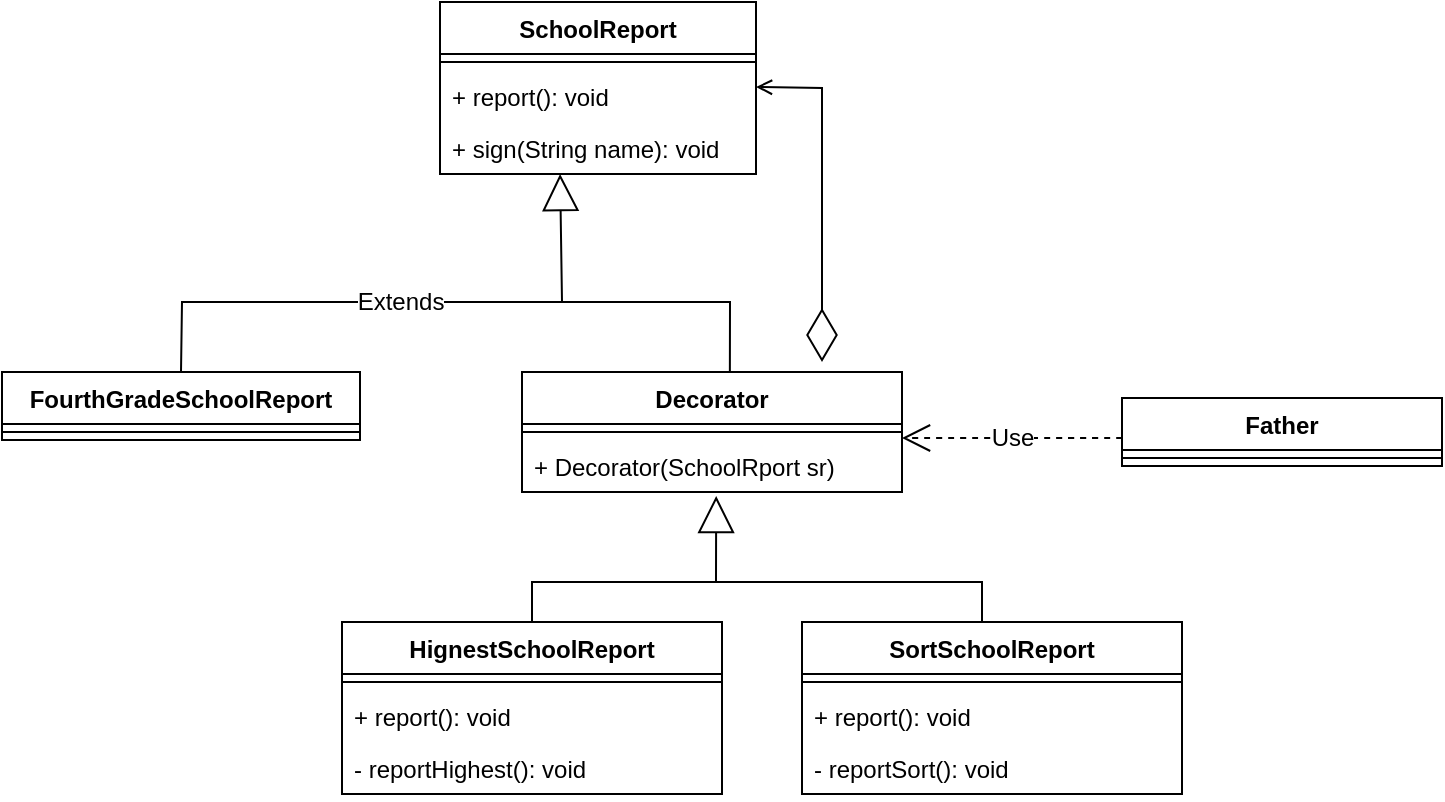 <mxfile version="28.0.2">
  <diagram name="第 1 页" id="6R8RiNy_udM1o9pU8VBv">
    <mxGraphModel dx="1179" dy="790" grid="1" gridSize="10" guides="1" tooltips="1" connect="1" arrows="1" fold="1" page="1" pageScale="1" pageWidth="827" pageHeight="1169" math="0" shadow="0">
      <root>
        <mxCell id="0" />
        <mxCell id="1" parent="0" />
        <mxCell id="FllI9CqgwQygffR-bMx9-1" value="SchoolReport" style="swimlane;fontStyle=1;align=center;verticalAlign=top;childLayout=stackLayout;horizontal=1;startSize=26;horizontalStack=0;resizeParent=1;resizeParentMax=0;resizeLast=0;collapsible=1;marginBottom=0;whiteSpace=wrap;html=1;" vertex="1" parent="1">
          <mxGeometry x="259" y="400" width="158" height="86" as="geometry" />
        </mxCell>
        <mxCell id="FllI9CqgwQygffR-bMx9-2" value="" style="line;strokeWidth=1;fillColor=none;align=left;verticalAlign=middle;spacingTop=-1;spacingLeft=3;spacingRight=3;rotatable=0;labelPosition=right;points=[];portConstraint=eastwest;strokeColor=inherit;" vertex="1" parent="FllI9CqgwQygffR-bMx9-1">
          <mxGeometry y="26" width="158" height="8" as="geometry" />
        </mxCell>
        <mxCell id="FllI9CqgwQygffR-bMx9-3" value="+ report(): void" style="text;strokeColor=none;fillColor=none;align=left;verticalAlign=top;spacingLeft=4;spacingRight=4;overflow=hidden;rotatable=0;points=[[0,0.5],[1,0.5]];portConstraint=eastwest;whiteSpace=wrap;html=1;" vertex="1" parent="FllI9CqgwQygffR-bMx9-1">
          <mxGeometry y="34" width="158" height="26" as="geometry" />
        </mxCell>
        <mxCell id="FllI9CqgwQygffR-bMx9-4" value="+ sign(String name): void" style="text;strokeColor=none;fillColor=none;align=left;verticalAlign=top;spacingLeft=4;spacingRight=4;overflow=hidden;rotatable=0;points=[[0,0.5],[1,0.5]];portConstraint=eastwest;whiteSpace=wrap;html=1;" vertex="1" parent="FllI9CqgwQygffR-bMx9-1">
          <mxGeometry y="60" width="158" height="26" as="geometry" />
        </mxCell>
        <mxCell id="FllI9CqgwQygffR-bMx9-5" value="FourthGradeSchoolReport" style="swimlane;fontStyle=1;align=center;verticalAlign=top;childLayout=stackLayout;horizontal=1;startSize=26;horizontalStack=0;resizeParent=1;resizeParentMax=0;resizeLast=0;collapsible=1;marginBottom=0;whiteSpace=wrap;html=1;" vertex="1" parent="1">
          <mxGeometry x="40" y="585" width="179" height="34" as="geometry" />
        </mxCell>
        <mxCell id="FllI9CqgwQygffR-bMx9-6" value="" style="line;strokeWidth=1;fillColor=none;align=left;verticalAlign=middle;spacingTop=-1;spacingLeft=3;spacingRight=3;rotatable=0;labelPosition=right;points=[];portConstraint=eastwest;strokeColor=inherit;" vertex="1" parent="FllI9CqgwQygffR-bMx9-5">
          <mxGeometry y="26" width="179" height="8" as="geometry" />
        </mxCell>
        <mxCell id="FllI9CqgwQygffR-bMx9-7" value="Extends" style="endArrow=block;endSize=16;endFill=0;html=1;rounded=0;fontSize=12;curved=0;exitX=0.5;exitY=0;exitDx=0;exitDy=0;entryX=0.38;entryY=1;entryDx=0;entryDy=0;entryPerimeter=0;" edge="1" parent="1" source="FllI9CqgwQygffR-bMx9-5" target="FllI9CqgwQygffR-bMx9-4">
          <mxGeometry x="-0.0" width="160" relative="1" as="geometry">
            <mxPoint x="259" y="652" as="sourcePoint" />
            <mxPoint x="419" y="652" as="targetPoint" />
            <Array as="points">
              <mxPoint x="130" y="550" />
              <mxPoint x="320" y="550" />
            </Array>
            <mxPoint as="offset" />
          </mxGeometry>
        </mxCell>
        <mxCell id="FllI9CqgwQygffR-bMx9-14" value="Father" style="swimlane;fontStyle=1;align=center;verticalAlign=top;childLayout=stackLayout;horizontal=1;startSize=26;horizontalStack=0;resizeParent=1;resizeParentMax=0;resizeLast=0;collapsible=1;marginBottom=0;whiteSpace=wrap;html=1;" vertex="1" parent="1">
          <mxGeometry x="600" y="598" width="160" height="34" as="geometry" />
        </mxCell>
        <mxCell id="FllI9CqgwQygffR-bMx9-15" value="" style="line;strokeWidth=1;fillColor=none;align=left;verticalAlign=middle;spacingTop=-1;spacingLeft=3;spacingRight=3;rotatable=0;labelPosition=right;points=[];portConstraint=eastwest;strokeColor=inherit;" vertex="1" parent="FllI9CqgwQygffR-bMx9-14">
          <mxGeometry y="26" width="160" height="8" as="geometry" />
        </mxCell>
        <mxCell id="FllI9CqgwQygffR-bMx9-16" value="Use" style="endArrow=open;endSize=12;dashed=1;html=1;rounded=0;entryX=0.994;entryY=0.231;entryDx=0;entryDy=0;entryPerimeter=0;fontSize=12;curved=1;" edge="1" parent="1">
          <mxGeometry width="160" relative="1" as="geometry">
            <mxPoint x="600" y="618" as="sourcePoint" />
            <mxPoint x="490.0" y="618" as="targetPoint" />
          </mxGeometry>
        </mxCell>
        <mxCell id="FllI9CqgwQygffR-bMx9-17" value="Decorator" style="swimlane;fontStyle=1;align=center;verticalAlign=top;childLayout=stackLayout;horizontal=1;startSize=26;horizontalStack=0;resizeParent=1;resizeParentMax=0;resizeLast=0;collapsible=1;marginBottom=0;whiteSpace=wrap;html=1;" vertex="1" parent="1">
          <mxGeometry x="300" y="585" width="190" height="60" as="geometry" />
        </mxCell>
        <mxCell id="FllI9CqgwQygffR-bMx9-18" value="" style="line;strokeWidth=1;fillColor=none;align=left;verticalAlign=middle;spacingTop=-1;spacingLeft=3;spacingRight=3;rotatable=0;labelPosition=right;points=[];portConstraint=eastwest;strokeColor=inherit;" vertex="1" parent="FllI9CqgwQygffR-bMx9-17">
          <mxGeometry y="26" width="190" height="8" as="geometry" />
        </mxCell>
        <mxCell id="FllI9CqgwQygffR-bMx9-20" value="+ Decorator(SchoolRport sr)" style="text;strokeColor=none;fillColor=none;align=left;verticalAlign=top;spacingLeft=4;spacingRight=4;overflow=hidden;rotatable=0;points=[[0,0.5],[1,0.5]];portConstraint=eastwest;whiteSpace=wrap;html=1;" vertex="1" parent="FllI9CqgwQygffR-bMx9-17">
          <mxGeometry y="34" width="190" height="26" as="geometry" />
        </mxCell>
        <mxCell id="FllI9CqgwQygffR-bMx9-19" value="" style="endArrow=none;html=1;rounded=0;entryX=0.547;entryY=0;entryDx=0;entryDy=0;entryPerimeter=0;" edge="1" parent="1" target="FllI9CqgwQygffR-bMx9-17">
          <mxGeometry width="50" height="50" relative="1" as="geometry">
            <mxPoint x="320" y="550" as="sourcePoint" />
            <mxPoint x="440" y="480" as="targetPoint" />
            <Array as="points">
              <mxPoint x="404" y="550" />
            </Array>
          </mxGeometry>
        </mxCell>
        <mxCell id="FllI9CqgwQygffR-bMx9-22" value="HignestSchoolReport" style="swimlane;fontStyle=1;align=center;verticalAlign=top;childLayout=stackLayout;horizontal=1;startSize=26;horizontalStack=0;resizeParent=1;resizeParentMax=0;resizeLast=0;collapsible=1;marginBottom=0;whiteSpace=wrap;html=1;" vertex="1" parent="1">
          <mxGeometry x="210" y="710" width="190" height="86" as="geometry" />
        </mxCell>
        <mxCell id="FllI9CqgwQygffR-bMx9-23" value="" style="line;strokeWidth=1;fillColor=none;align=left;verticalAlign=middle;spacingTop=-1;spacingLeft=3;spacingRight=3;rotatable=0;labelPosition=right;points=[];portConstraint=eastwest;strokeColor=inherit;" vertex="1" parent="FllI9CqgwQygffR-bMx9-22">
          <mxGeometry y="26" width="190" height="8" as="geometry" />
        </mxCell>
        <mxCell id="FllI9CqgwQygffR-bMx9-24" value="+ report(): void" style="text;strokeColor=none;fillColor=none;align=left;verticalAlign=top;spacingLeft=4;spacingRight=4;overflow=hidden;rotatable=0;points=[[0,0.5],[1,0.5]];portConstraint=eastwest;whiteSpace=wrap;html=1;" vertex="1" parent="FllI9CqgwQygffR-bMx9-22">
          <mxGeometry y="34" width="190" height="26" as="geometry" />
        </mxCell>
        <mxCell id="FllI9CqgwQygffR-bMx9-25" value="- reportHighest(): void" style="text;strokeColor=none;fillColor=none;align=left;verticalAlign=top;spacingLeft=4;spacingRight=4;overflow=hidden;rotatable=0;points=[[0,0.5],[1,0.5]];portConstraint=eastwest;whiteSpace=wrap;html=1;" vertex="1" parent="FllI9CqgwQygffR-bMx9-22">
          <mxGeometry y="60" width="190" height="26" as="geometry" />
        </mxCell>
        <mxCell id="FllI9CqgwQygffR-bMx9-26" value="SortSchoolReport" style="swimlane;fontStyle=1;align=center;verticalAlign=top;childLayout=stackLayout;horizontal=1;startSize=26;horizontalStack=0;resizeParent=1;resizeParentMax=0;resizeLast=0;collapsible=1;marginBottom=0;whiteSpace=wrap;html=1;" vertex="1" parent="1">
          <mxGeometry x="440" y="710" width="190" height="86" as="geometry" />
        </mxCell>
        <mxCell id="FllI9CqgwQygffR-bMx9-27" value="" style="line;strokeWidth=1;fillColor=none;align=left;verticalAlign=middle;spacingTop=-1;spacingLeft=3;spacingRight=3;rotatable=0;labelPosition=right;points=[];portConstraint=eastwest;strokeColor=inherit;" vertex="1" parent="FllI9CqgwQygffR-bMx9-26">
          <mxGeometry y="26" width="190" height="8" as="geometry" />
        </mxCell>
        <mxCell id="FllI9CqgwQygffR-bMx9-28" value="+ report(): void" style="text;strokeColor=none;fillColor=none;align=left;verticalAlign=top;spacingLeft=4;spacingRight=4;overflow=hidden;rotatable=0;points=[[0,0.5],[1,0.5]];portConstraint=eastwest;whiteSpace=wrap;html=1;" vertex="1" parent="FllI9CqgwQygffR-bMx9-26">
          <mxGeometry y="34" width="190" height="26" as="geometry" />
        </mxCell>
        <mxCell id="FllI9CqgwQygffR-bMx9-29" value="- reportSort(): void" style="text;strokeColor=none;fillColor=none;align=left;verticalAlign=top;spacingLeft=4;spacingRight=4;overflow=hidden;rotatable=0;points=[[0,0.5],[1,0.5]];portConstraint=eastwest;whiteSpace=wrap;html=1;" vertex="1" parent="FllI9CqgwQygffR-bMx9-26">
          <mxGeometry y="60" width="190" height="26" as="geometry" />
        </mxCell>
        <mxCell id="FllI9CqgwQygffR-bMx9-30" value="" style="endArrow=block;endSize=16;endFill=0;html=1;rounded=0;entryX=0.511;entryY=1.077;entryDx=0;entryDy=0;entryPerimeter=0;exitX=0.5;exitY=0;exitDx=0;exitDy=0;" edge="1" parent="1" source="FllI9CqgwQygffR-bMx9-22" target="FllI9CqgwQygffR-bMx9-20">
          <mxGeometry width="160" relative="1" as="geometry">
            <mxPoint x="240" y="680" as="sourcePoint" />
            <mxPoint x="400" y="680" as="targetPoint" />
            <Array as="points">
              <mxPoint x="305" y="690" />
              <mxPoint x="397" y="690" />
            </Array>
          </mxGeometry>
        </mxCell>
        <mxCell id="FllI9CqgwQygffR-bMx9-31" value="" style="endArrow=none;html=1;rounded=0;" edge="1" parent="1">
          <mxGeometry width="50" height="50" relative="1" as="geometry">
            <mxPoint x="530" y="710" as="sourcePoint" />
            <mxPoint x="390" y="690" as="targetPoint" />
            <Array as="points">
              <mxPoint x="530" y="690" />
            </Array>
          </mxGeometry>
        </mxCell>
        <mxCell id="FllI9CqgwQygffR-bMx9-32" value="" style="endArrow=diamondThin;endFill=0;endSize=24;html=1;rounded=0;startArrow=open;startFill=0;" edge="1" parent="1">
          <mxGeometry width="160" relative="1" as="geometry">
            <mxPoint x="417" y="442.5" as="sourcePoint" />
            <mxPoint x="450" y="580" as="targetPoint" />
            <Array as="points">
              <mxPoint x="450" y="443" />
            </Array>
          </mxGeometry>
        </mxCell>
      </root>
    </mxGraphModel>
  </diagram>
</mxfile>
